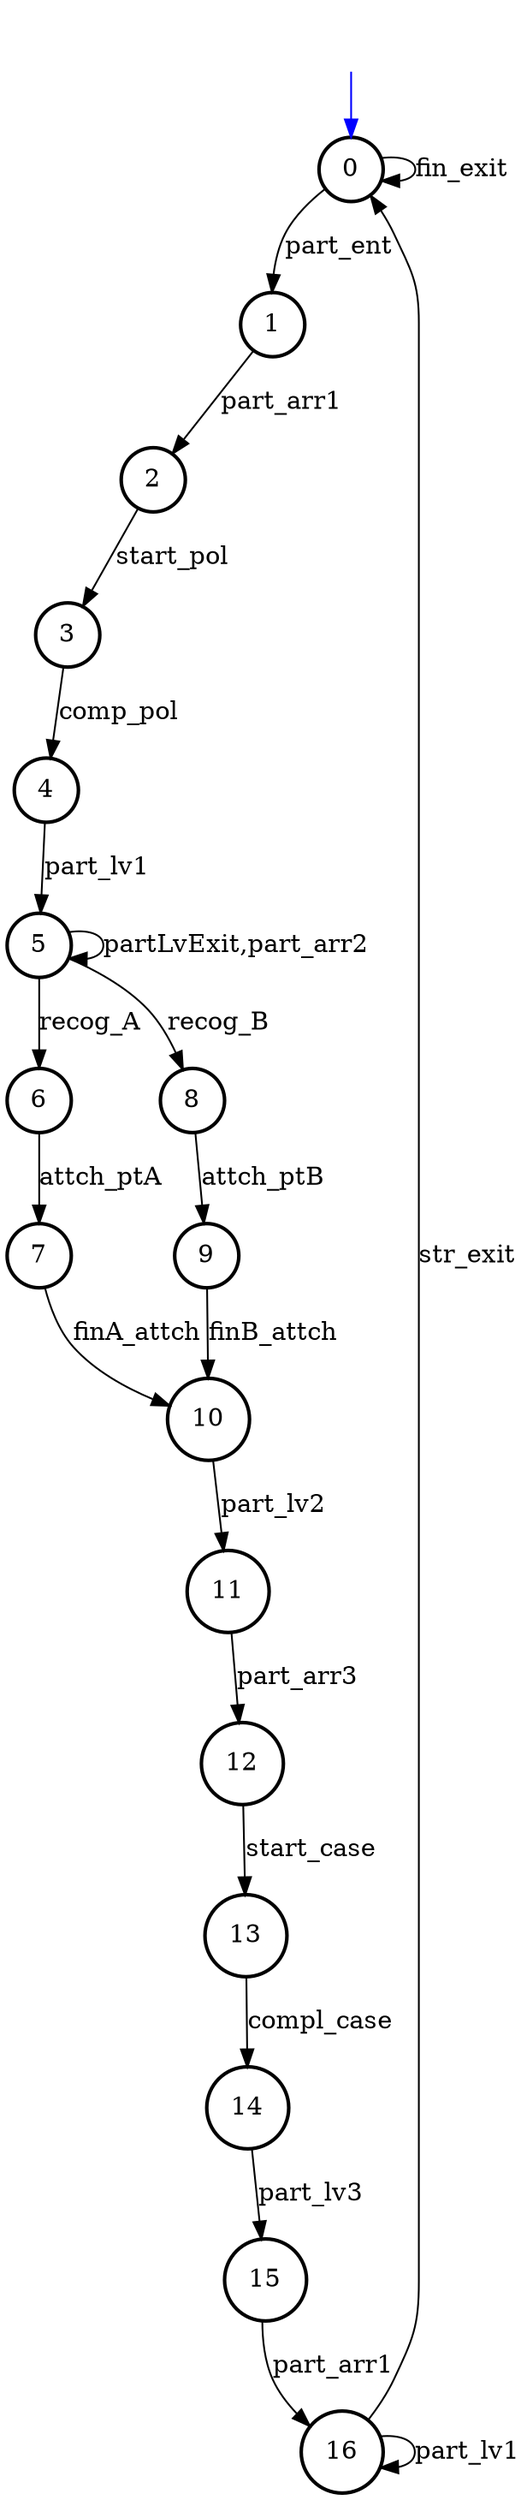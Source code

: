 digraph Image {overlap=scale;node [shape=circle, style=bold, constraint=false];"_0" [peripheries=1,label="0"];"_0" -> "_0" [label="fin_exit"]"_0" -> "_1" [label="part_ent"]"_1" [peripheries=1,label="1"];"_1" -> "_2" [label="part_arr1"]"_2" [peripheries=1,label="2"];"_2" -> "_3" [label="start_pol"]"_3" [peripheries=1,label="3"];"_3" -> "_4" [label="comp_pol"]"_4" [peripheries=1,label="4"];"_4" -> "_5" [label="part_lv1"]"_5" [peripheries=1,label="5"];"_5" -> "_5" [label="partLvExit,part_arr2"]"_5" -> "_6" [label="recog_A"]"_5" -> "_8" [label="recog_B"]"_6" [peripheries=1,label="6"];"_6" -> "_7" [label="attch_ptA"]"_7" [peripheries=1,label="7"];"_7" -> "_10" [label="finA_attch"]"_8" [peripheries=1,label="8"];"_8" -> "_9" [label="attch_ptB"]"_9" [peripheries=1,label="9"];"_9" -> "_10" [label="finB_attch"]"_10" [peripheries=1,label="10"];"_10" -> "_11" [label="part_lv2"]"_11" [peripheries=1,label="11"];"_11" -> "_12" [label="part_arr3"]"_12" [peripheries=1,label="12"];"_12" -> "_13" [label="start_case"]"_13" [peripheries=1,label="13"];"_13" -> "_14" [label="compl_case"]"_14" [peripheries=1,label="14"];"_14" -> "_15" [label="part_lv3"]"_15" [peripheries=1,label="15"];"_15" -> "_16" [label="part_arr1"]"_16" [peripheries=1,label="16"];"_16" -> "_16" [label="part_lv1"]"_16" -> "_0" [label="str_exit"]node [shape=plaintext];" "-> "_0" [color=blue];}